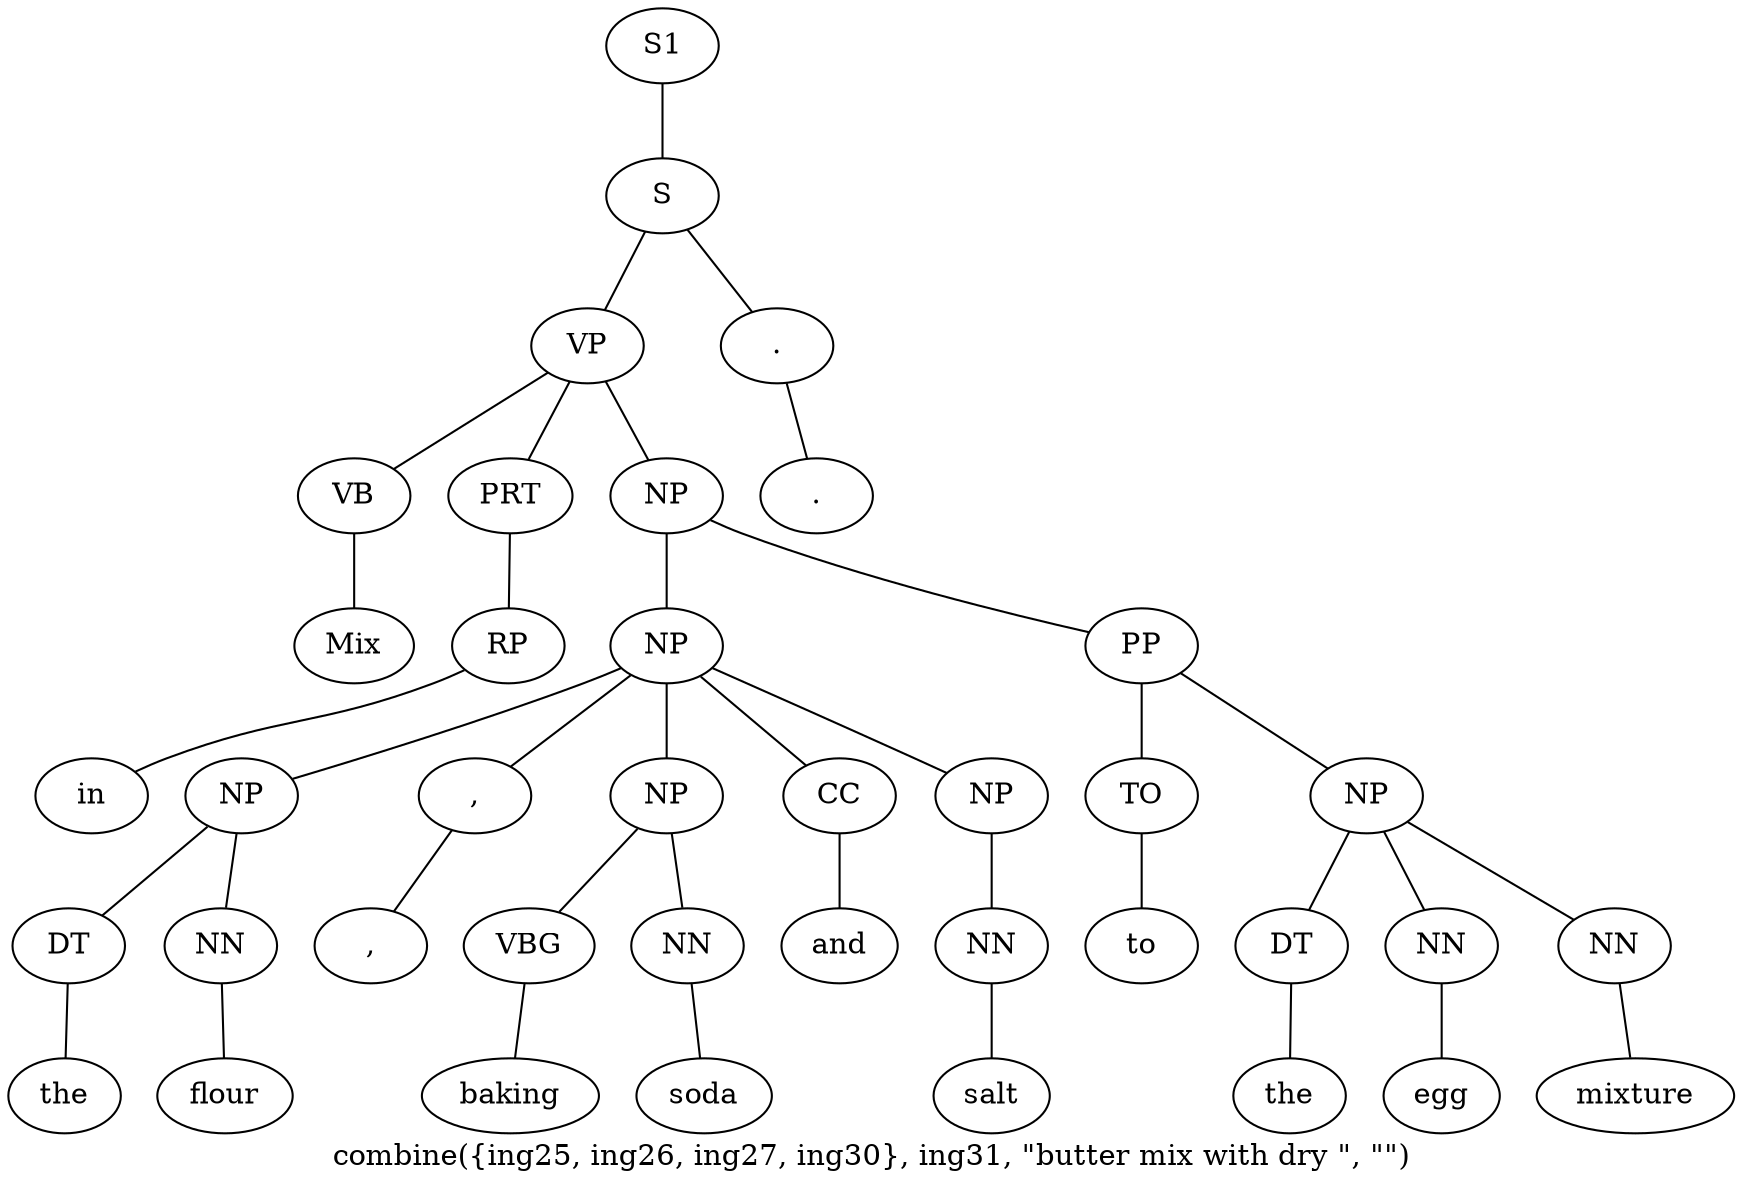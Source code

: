 graph SyntaxGraph {
	label = "combine({ing25, ing26, ing27, ing30}, ing31, \"butter mix with dry \", \"\")";
	Node0 [label="S1"];
	Node1 [label="S"];
	Node2 [label="VP"];
	Node3 [label="VB"];
	Node4 [label="Mix"];
	Node5 [label="PRT"];
	Node6 [label="RP"];
	Node7 [label="in"];
	Node8 [label="NP"];
	Node9 [label="NP"];
	Node10 [label="NP"];
	Node11 [label="DT"];
	Node12 [label="the"];
	Node13 [label="NN"];
	Node14 [label="flour"];
	Node15 [label=","];
	Node16 [label=","];
	Node17 [label="NP"];
	Node18 [label="VBG"];
	Node19 [label="baking"];
	Node20 [label="NN"];
	Node21 [label="soda"];
	Node22 [label="CC"];
	Node23 [label="and"];
	Node24 [label="NP"];
	Node25 [label="NN"];
	Node26 [label="salt"];
	Node27 [label="PP"];
	Node28 [label="TO"];
	Node29 [label="to"];
	Node30 [label="NP"];
	Node31 [label="DT"];
	Node32 [label="the"];
	Node33 [label="NN"];
	Node34 [label="egg"];
	Node35 [label="NN"];
	Node36 [label="mixture"];
	Node37 [label="."];
	Node38 [label="."];

	Node0 -- Node1;
	Node1 -- Node2;
	Node1 -- Node37;
	Node2 -- Node3;
	Node2 -- Node5;
	Node2 -- Node8;
	Node3 -- Node4;
	Node5 -- Node6;
	Node6 -- Node7;
	Node8 -- Node9;
	Node8 -- Node27;
	Node9 -- Node10;
	Node9 -- Node15;
	Node9 -- Node17;
	Node9 -- Node22;
	Node9 -- Node24;
	Node10 -- Node11;
	Node10 -- Node13;
	Node11 -- Node12;
	Node13 -- Node14;
	Node15 -- Node16;
	Node17 -- Node18;
	Node17 -- Node20;
	Node18 -- Node19;
	Node20 -- Node21;
	Node22 -- Node23;
	Node24 -- Node25;
	Node25 -- Node26;
	Node27 -- Node28;
	Node27 -- Node30;
	Node28 -- Node29;
	Node30 -- Node31;
	Node30 -- Node33;
	Node30 -- Node35;
	Node31 -- Node32;
	Node33 -- Node34;
	Node35 -- Node36;
	Node37 -- Node38;
}